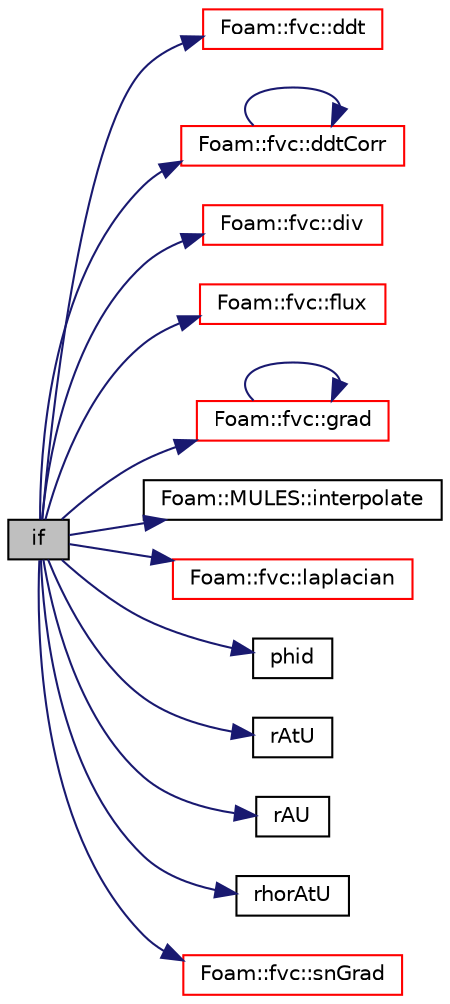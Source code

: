 digraph "if"
{
  bgcolor="transparent";
  edge [fontname="Helvetica",fontsize="10",labelfontname="Helvetica",labelfontsize="10"];
  node [fontname="Helvetica",fontsize="10",shape=record];
  rankdir="LR";
  Node1 [label="if",height=0.2,width=0.4,color="black", fillcolor="grey75", style="filled", fontcolor="black"];
  Node1 -> Node2 [color="midnightblue",fontsize="10",style="solid",fontname="Helvetica"];
  Node2 [label="Foam::fvc::ddt",height=0.2,width=0.4,color="red",URL="$a10972.html#a5dc871206ab86042756c8ccfdc5797ad"];
  Node1 -> Node3 [color="midnightblue",fontsize="10",style="solid",fontname="Helvetica"];
  Node3 [label="Foam::fvc::ddtCorr",height=0.2,width=0.4,color="red",URL="$a10972.html#a62752eff998bc6e471deab75616e34d5"];
  Node3 -> Node3 [color="midnightblue",fontsize="10",style="solid",fontname="Helvetica"];
  Node1 -> Node4 [color="midnightblue",fontsize="10",style="solid",fontname="Helvetica"];
  Node4 [label="Foam::fvc::div",height=0.2,width=0.4,color="red",URL="$a10972.html#a585533948ad80abfe589d920c641f251"];
  Node1 -> Node5 [color="midnightblue",fontsize="10",style="solid",fontname="Helvetica"];
  Node5 [label="Foam::fvc::flux",height=0.2,width=0.4,color="red",URL="$a10972.html#a8fc1922666ca94c5fd207b8b96f99467",tooltip="Return the face-flux field obtained from the given volVectorField. "];
  Node1 -> Node6 [color="midnightblue",fontsize="10",style="solid",fontname="Helvetica"];
  Node6 [label="Foam::fvc::grad",height=0.2,width=0.4,color="red",URL="$a10972.html#a7c00ec90ecc15ed3005255e42c52827a"];
  Node6 -> Node6 [color="midnightblue",fontsize="10",style="solid",fontname="Helvetica"];
  Node1 -> Node7 [color="midnightblue",fontsize="10",style="solid",fontname="Helvetica"];
  Node7 [label="Foam::MULES::interpolate",height=0.2,width=0.4,color="black",URL="$a10996.html#a4d62f21551985d814104861e7c1d9b4f"];
  Node1 -> Node8 [color="midnightblue",fontsize="10",style="solid",fontname="Helvetica"];
  Node8 [label="Foam::fvc::laplacian",height=0.2,width=0.4,color="red",URL="$a10972.html#ac75bff389d0405149b204b0d7ac214cd"];
  Node1 -> Node9 [color="midnightblue",fontsize="10",style="solid",fontname="Helvetica"];
  Node9 [label="phid",height=0.2,width=0.4,color="black",URL="$a03071.html#a42d36c9fdc346008c112ec0a47eea880"];
  Node1 -> Node10 [color="midnightblue",fontsize="10",style="solid",fontname="Helvetica"];
  Node10 [label="rAtU",height=0.2,width=0.4,color="black",URL="$a03255.html#a0fc398610e10bb55cdf3edb227bceb6d"];
  Node1 -> Node11 [color="midnightblue",fontsize="10",style="solid",fontname="Helvetica"];
  Node11 [label="rAU",height=0.2,width=0.4,color="black",URL="$a03255.html#a4ae3ff6f0732a8a206a641d7ff2d9f7d"];
  Node1 -> Node12 [color="midnightblue",fontsize="10",style="solid",fontname="Helvetica"];
  Node12 [label="rhorAtU",height=0.2,width=0.4,color="black",URL="$a03255.html#a142b9c53809c41ee952c0f8753de25c8"];
  Node1 -> Node13 [color="midnightblue",fontsize="10",style="solid",fontname="Helvetica"];
  Node13 [label="Foam::fvc::snGrad",height=0.2,width=0.4,color="red",URL="$a10972.html#a15da734ee906cb52cf17937ab84c41a0"];
}
